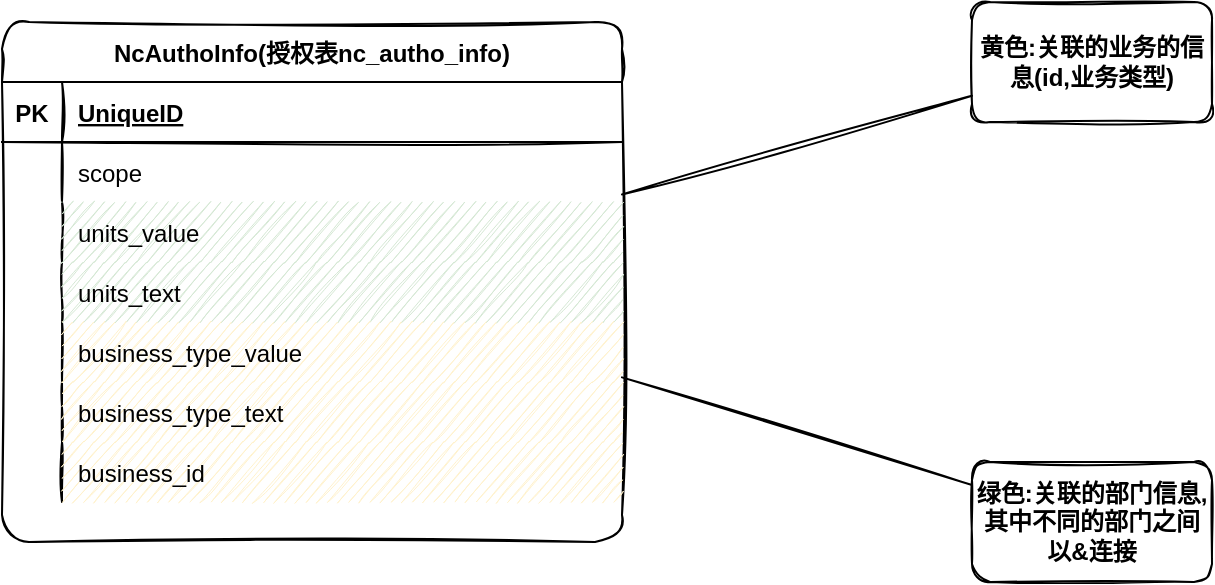 <mxfile version="14.6.13" type="device"><diagram id="mM4etlq-Oqpd6BXlMiGY" name="第 1 页"><mxGraphModel dx="1063" dy="481" grid="1" gridSize="10" guides="1" tooltips="1" connect="1" arrows="1" fold="1" page="1" pageScale="1" pageWidth="3300" pageHeight="4681" background="none" math="0" shadow="0"><root><mxCell id="0"/><mxCell id="1" parent="0"/><mxCell id="ZQEMPMEnlO95tvEAhP2u-49" value="" style="orthogonalLoop=1;jettySize=auto;html=1;endArrow=none;endFill=0;sketch=1;" parent="1" source="ZQEMPMEnlO95tvEAhP2u-1" target="ZQEMPMEnlO95tvEAhP2u-48" edge="1"><mxGeometry relative="1" as="geometry"/></mxCell><mxCell id="ZQEMPMEnlO95tvEAhP2u-51" value="" style="edgeStyle=none;orthogonalLoop=1;jettySize=auto;html=1;endArrow=none;endFill=0;sketch=1;" parent="1" source="ZQEMPMEnlO95tvEAhP2u-1" target="ZQEMPMEnlO95tvEAhP2u-50" edge="1"><mxGeometry relative="1" as="geometry"/></mxCell><mxCell id="ZQEMPMEnlO95tvEAhP2u-1" value="NcAuthoInfo(授权表nc_autho_info)" style="shape=table;startSize=30;container=1;collapsible=1;childLayout=tableLayout;fixedRows=1;rowLines=0;fontStyle=1;align=center;resizeLast=1;sketch=1;rounded=1;" parent="1" vertex="1"><mxGeometry x="1270" y="550" width="310" height="260" as="geometry"/></mxCell><mxCell id="ZQEMPMEnlO95tvEAhP2u-2" value="" style="shape=partialRectangle;collapsible=0;dropTarget=0;pointerEvents=0;fillColor=none;top=0;left=0;bottom=1;right=0;points=[[0,0.5],[1,0.5]];portConstraint=eastwest;sketch=1;rounded=1;" parent="ZQEMPMEnlO95tvEAhP2u-1" vertex="1"><mxGeometry y="30" width="310" height="30" as="geometry"/></mxCell><mxCell id="ZQEMPMEnlO95tvEAhP2u-3" value="PK" style="shape=partialRectangle;connectable=0;fillColor=none;top=0;left=0;bottom=0;right=0;fontStyle=1;overflow=hidden;sketch=1;rounded=1;" parent="ZQEMPMEnlO95tvEAhP2u-2" vertex="1"><mxGeometry width="30" height="30" as="geometry"/></mxCell><mxCell id="ZQEMPMEnlO95tvEAhP2u-4" value="UniqueID" style="shape=partialRectangle;connectable=0;fillColor=none;top=0;left=0;bottom=0;right=0;align=left;spacingLeft=6;fontStyle=5;overflow=hidden;sketch=1;rounded=1;" parent="ZQEMPMEnlO95tvEAhP2u-2" vertex="1"><mxGeometry x="30" width="280" height="30" as="geometry"/></mxCell><mxCell id="ZQEMPMEnlO95tvEAhP2u-5" value="" style="shape=partialRectangle;collapsible=0;dropTarget=0;pointerEvents=0;fillColor=none;top=0;left=0;bottom=0;right=0;points=[[0,0.5],[1,0.5]];portConstraint=eastwest;sketch=1;rounded=1;" parent="ZQEMPMEnlO95tvEAhP2u-1" vertex="1"><mxGeometry y="60" width="310" height="30" as="geometry"/></mxCell><mxCell id="ZQEMPMEnlO95tvEAhP2u-6" value="" style="shape=partialRectangle;connectable=0;fillColor=none;top=0;left=0;bottom=0;right=0;editable=1;overflow=hidden;sketch=1;rounded=1;" parent="ZQEMPMEnlO95tvEAhP2u-5" vertex="1"><mxGeometry width="30" height="30" as="geometry"/></mxCell><mxCell id="ZQEMPMEnlO95tvEAhP2u-7" value="scope" style="shape=partialRectangle;connectable=0;fillColor=none;top=0;left=0;bottom=0;right=0;align=left;spacingLeft=6;overflow=hidden;sketch=1;rounded=1;" parent="ZQEMPMEnlO95tvEAhP2u-5" vertex="1"><mxGeometry x="30" width="280" height="30" as="geometry"/></mxCell><mxCell id="ZQEMPMEnlO95tvEAhP2u-8" value="" style="shape=partialRectangle;collapsible=0;dropTarget=0;pointerEvents=0;fillColor=none;top=0;left=0;bottom=0;right=0;points=[[0,0.5],[1,0.5]];portConstraint=eastwest;sketch=1;rounded=1;" parent="ZQEMPMEnlO95tvEAhP2u-1" vertex="1"><mxGeometry y="90" width="310" height="30" as="geometry"/></mxCell><mxCell id="ZQEMPMEnlO95tvEAhP2u-9" value="" style="shape=partialRectangle;connectable=0;fillColor=none;top=0;left=0;bottom=0;right=0;editable=1;overflow=hidden;sketch=1;rounded=1;" parent="ZQEMPMEnlO95tvEAhP2u-8" vertex="1"><mxGeometry width="30" height="30" as="geometry"/></mxCell><mxCell id="ZQEMPMEnlO95tvEAhP2u-10" value="units_value" style="shape=partialRectangle;connectable=0;fillColor=#d5e8d4;top=0;left=0;bottom=0;right=0;align=left;spacingLeft=6;overflow=hidden;strokeColor=#82b366;sketch=1;rounded=1;" parent="ZQEMPMEnlO95tvEAhP2u-8" vertex="1"><mxGeometry x="30" width="280" height="30" as="geometry"/></mxCell><mxCell id="ZQEMPMEnlO95tvEAhP2u-11" value="" style="shape=partialRectangle;collapsible=0;dropTarget=0;pointerEvents=0;fillColor=none;top=0;left=0;bottom=0;right=0;points=[[0,0.5],[1,0.5]];portConstraint=eastwest;sketch=1;rounded=1;" parent="ZQEMPMEnlO95tvEAhP2u-1" vertex="1"><mxGeometry y="120" width="310" height="30" as="geometry"/></mxCell><mxCell id="ZQEMPMEnlO95tvEAhP2u-12" value="" style="shape=partialRectangle;connectable=0;fillColor=none;top=0;left=0;bottom=0;right=0;editable=1;overflow=hidden;sketch=1;rounded=1;" parent="ZQEMPMEnlO95tvEAhP2u-11" vertex="1"><mxGeometry width="30" height="30" as="geometry"/></mxCell><mxCell id="ZQEMPMEnlO95tvEAhP2u-13" value="units_text" style="shape=partialRectangle;connectable=0;fillColor=#d5e8d4;top=0;left=0;bottom=0;right=0;align=left;spacingLeft=6;overflow=hidden;strokeColor=#82b366;sketch=1;rounded=1;" parent="ZQEMPMEnlO95tvEAhP2u-11" vertex="1"><mxGeometry x="30" width="280" height="30" as="geometry"/></mxCell><mxCell id="ZQEMPMEnlO95tvEAhP2u-30" value="" style="shape=partialRectangle;collapsible=0;dropTarget=0;pointerEvents=0;fillColor=none;top=0;left=0;bottom=0;right=0;points=[[0,0.5],[1,0.5]];portConstraint=eastwest;sketch=1;rounded=1;" parent="ZQEMPMEnlO95tvEAhP2u-1" vertex="1"><mxGeometry y="150" width="310" height="30" as="geometry"/></mxCell><mxCell id="ZQEMPMEnlO95tvEAhP2u-31" value="&#10;&#10;" style="shape=partialRectangle;connectable=0;fillColor=none;top=0;left=0;bottom=0;right=0;editable=1;overflow=hidden;sketch=1;rounded=1;" parent="ZQEMPMEnlO95tvEAhP2u-30" vertex="1"><mxGeometry width="30" height="30" as="geometry"/></mxCell><mxCell id="ZQEMPMEnlO95tvEAhP2u-32" value="business_type_value" style="shape=partialRectangle;connectable=0;fillColor=#fff2cc;top=0;left=0;bottom=0;right=0;align=left;spacingLeft=6;overflow=hidden;strokeColor=#d6b656;sketch=1;rounded=1;" parent="ZQEMPMEnlO95tvEAhP2u-30" vertex="1"><mxGeometry x="30" width="280" height="30" as="geometry"/></mxCell><mxCell id="ZQEMPMEnlO95tvEAhP2u-39" value="" style="shape=partialRectangle;collapsible=0;dropTarget=0;pointerEvents=0;fillColor=none;top=0;left=0;bottom=0;right=0;points=[[0,0.5],[1,0.5]];portConstraint=eastwest;sketch=1;rounded=1;" parent="ZQEMPMEnlO95tvEAhP2u-1" vertex="1"><mxGeometry y="180" width="310" height="30" as="geometry"/></mxCell><mxCell id="ZQEMPMEnlO95tvEAhP2u-40" value="&#10;&#10;" style="shape=partialRectangle;connectable=0;fillColor=none;top=0;left=0;bottom=0;right=0;editable=1;overflow=hidden;sketch=1;rounded=1;" parent="ZQEMPMEnlO95tvEAhP2u-39" vertex="1"><mxGeometry width="30" height="30" as="geometry"/></mxCell><mxCell id="ZQEMPMEnlO95tvEAhP2u-41" value="business_type_text" style="shape=partialRectangle;connectable=0;fillColor=#fff2cc;top=0;left=0;bottom=0;right=0;align=left;spacingLeft=6;overflow=hidden;strokeColor=#d6b656;sketch=1;rounded=1;" parent="ZQEMPMEnlO95tvEAhP2u-39" vertex="1"><mxGeometry x="30" width="280" height="30" as="geometry"/></mxCell><mxCell id="ZQEMPMEnlO95tvEAhP2u-42" value="" style="shape=partialRectangle;collapsible=0;dropTarget=0;pointerEvents=0;fillColor=none;top=0;left=0;bottom=0;right=0;points=[[0,0.5],[1,0.5]];portConstraint=eastwest;sketch=1;rounded=1;" parent="ZQEMPMEnlO95tvEAhP2u-1" vertex="1"><mxGeometry y="210" width="310" height="30" as="geometry"/></mxCell><mxCell id="ZQEMPMEnlO95tvEAhP2u-43" value="&#10;&#10;" style="shape=partialRectangle;connectable=0;fillColor=none;top=0;left=0;bottom=0;right=0;editable=1;overflow=hidden;sketch=1;rounded=1;" parent="ZQEMPMEnlO95tvEAhP2u-42" vertex="1"><mxGeometry width="30" height="30" as="geometry"/></mxCell><mxCell id="ZQEMPMEnlO95tvEAhP2u-44" value="business_id" style="shape=partialRectangle;connectable=0;fillColor=#fff2cc;top=0;left=0;bottom=0;right=0;align=left;spacingLeft=6;overflow=hidden;strokeColor=#d6b656;sketch=1;rounded=1;" parent="ZQEMPMEnlO95tvEAhP2u-42" vertex="1"><mxGeometry x="30" width="280" height="30" as="geometry"/></mxCell><mxCell id="ZQEMPMEnlO95tvEAhP2u-48" value="黄色:关联的业务的信息(id,业务类型)" style="whiteSpace=wrap;html=1;fontStyle=1;startSize=30;sketch=1;rounded=1;" parent="1" vertex="1"><mxGeometry x="1755" y="540" width="120" height="60" as="geometry"/></mxCell><mxCell id="ZQEMPMEnlO95tvEAhP2u-50" value="绿色:关联的部门信息,其中不同的部门之间以&amp;amp;连接" style="whiteSpace=wrap;html=1;fontStyle=1;startSize=30;sketch=1;rounded=1;" parent="1" vertex="1"><mxGeometry x="1755" y="770" width="120" height="60" as="geometry"/></mxCell></root></mxGraphModel></diagram></mxfile>